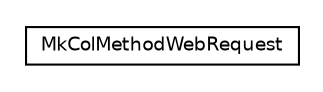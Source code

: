 #!/usr/local/bin/dot
#
# Class diagram 
# Generated by UmlGraph version 4.6 (http://www.spinellis.gr/sw/umlgraph)
#

digraph G {
	edge [fontname="Helvetica",fontsize=10,labelfontname="Helvetica",labelfontsize=10];
	node [fontname="Helvetica",fontsize=10,shape=plaintext];
	// org.apache.maven.archiva.webdav.httpunit.MkColMethodWebRequest
	c9388 [label=<<table border="0" cellborder="1" cellspacing="0" cellpadding="2" port="p" href="./MkColMethodWebRequest.html">
		<tr><td><table border="0" cellspacing="0" cellpadding="1">
			<tr><td> MkColMethodWebRequest </td></tr>
		</table></td></tr>
		</table>>, fontname="Helvetica", fontcolor="black", fontsize=9.0];
}

